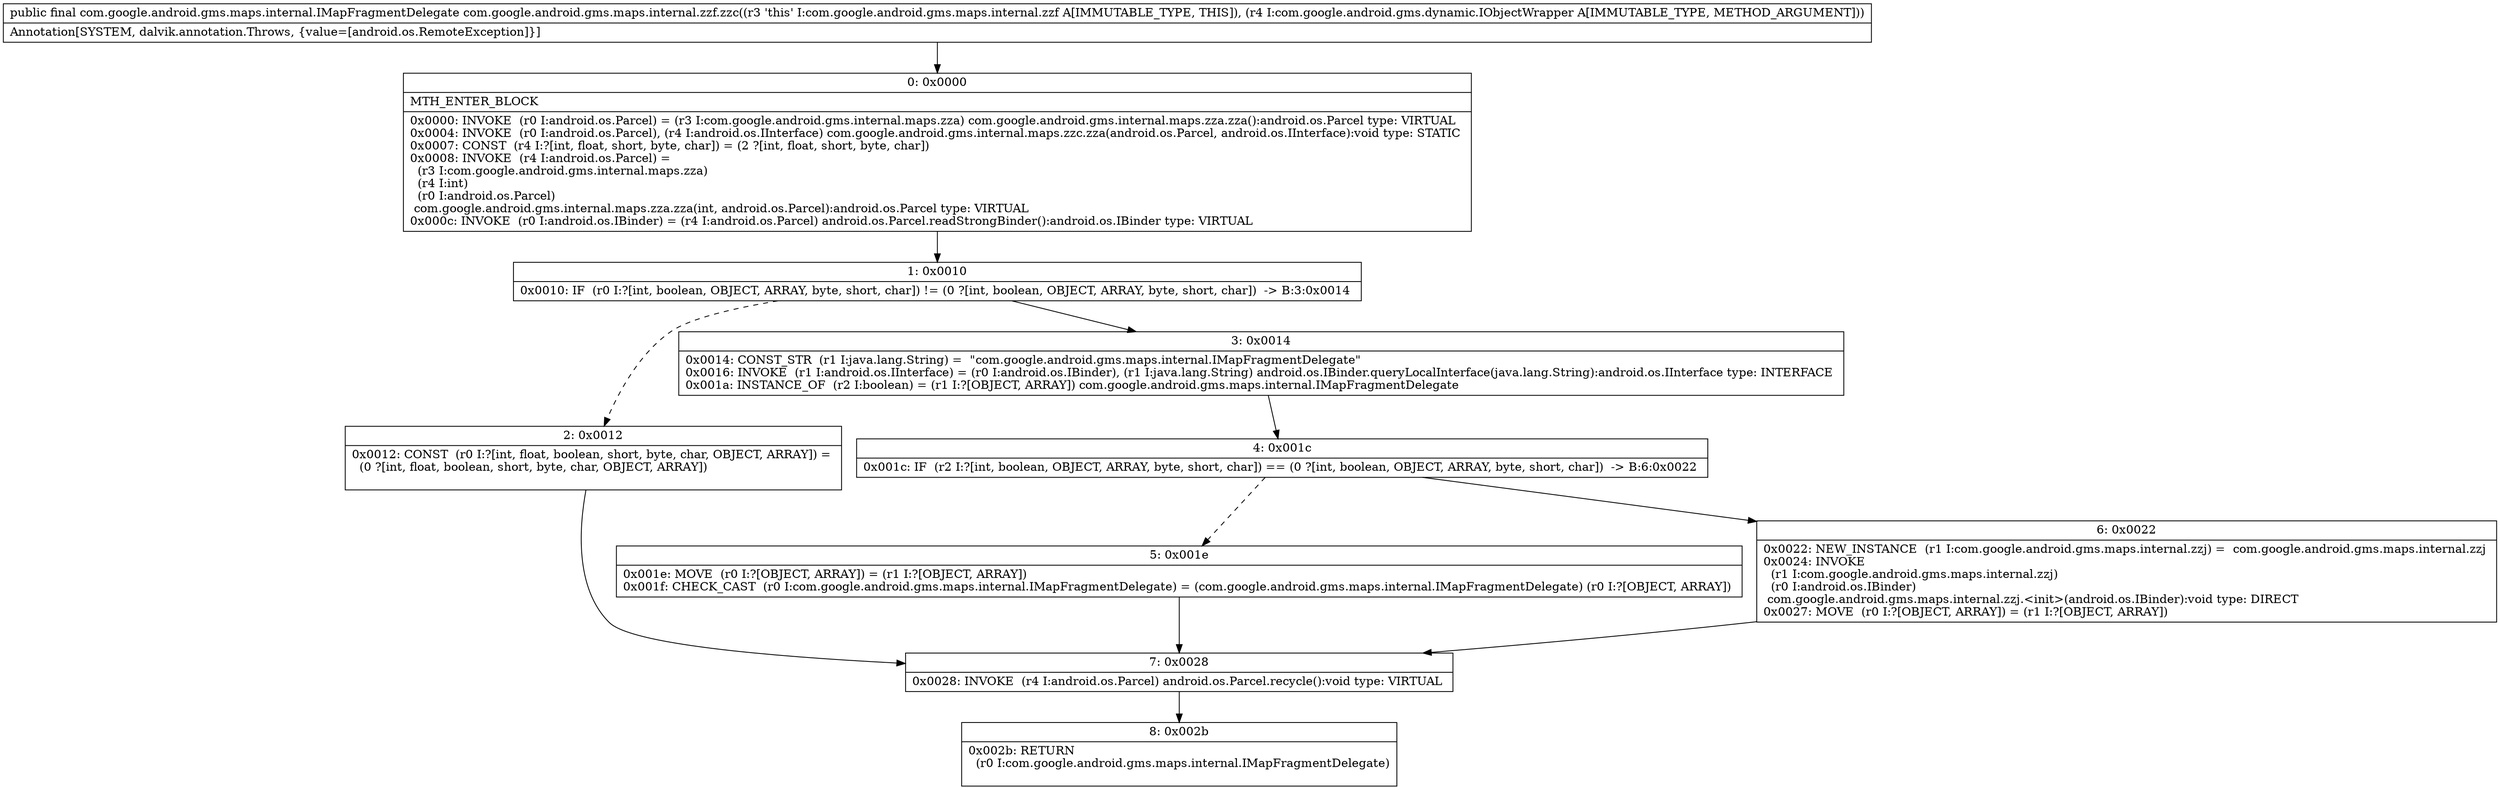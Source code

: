 digraph "CFG forcom.google.android.gms.maps.internal.zzf.zzc(Lcom\/google\/android\/gms\/dynamic\/IObjectWrapper;)Lcom\/google\/android\/gms\/maps\/internal\/IMapFragmentDelegate;" {
Node_0 [shape=record,label="{0\:\ 0x0000|MTH_ENTER_BLOCK\l|0x0000: INVOKE  (r0 I:android.os.Parcel) = (r3 I:com.google.android.gms.internal.maps.zza) com.google.android.gms.internal.maps.zza.zza():android.os.Parcel type: VIRTUAL \l0x0004: INVOKE  (r0 I:android.os.Parcel), (r4 I:android.os.IInterface) com.google.android.gms.internal.maps.zzc.zza(android.os.Parcel, android.os.IInterface):void type: STATIC \l0x0007: CONST  (r4 I:?[int, float, short, byte, char]) = (2 ?[int, float, short, byte, char]) \l0x0008: INVOKE  (r4 I:android.os.Parcel) = \l  (r3 I:com.google.android.gms.internal.maps.zza)\l  (r4 I:int)\l  (r0 I:android.os.Parcel)\l com.google.android.gms.internal.maps.zza.zza(int, android.os.Parcel):android.os.Parcel type: VIRTUAL \l0x000c: INVOKE  (r0 I:android.os.IBinder) = (r4 I:android.os.Parcel) android.os.Parcel.readStrongBinder():android.os.IBinder type: VIRTUAL \l}"];
Node_1 [shape=record,label="{1\:\ 0x0010|0x0010: IF  (r0 I:?[int, boolean, OBJECT, ARRAY, byte, short, char]) != (0 ?[int, boolean, OBJECT, ARRAY, byte, short, char])  \-\> B:3:0x0014 \l}"];
Node_2 [shape=record,label="{2\:\ 0x0012|0x0012: CONST  (r0 I:?[int, float, boolean, short, byte, char, OBJECT, ARRAY]) = \l  (0 ?[int, float, boolean, short, byte, char, OBJECT, ARRAY])\l \l}"];
Node_3 [shape=record,label="{3\:\ 0x0014|0x0014: CONST_STR  (r1 I:java.lang.String) =  \"com.google.android.gms.maps.internal.IMapFragmentDelegate\" \l0x0016: INVOKE  (r1 I:android.os.IInterface) = (r0 I:android.os.IBinder), (r1 I:java.lang.String) android.os.IBinder.queryLocalInterface(java.lang.String):android.os.IInterface type: INTERFACE \l0x001a: INSTANCE_OF  (r2 I:boolean) = (r1 I:?[OBJECT, ARRAY]) com.google.android.gms.maps.internal.IMapFragmentDelegate \l}"];
Node_4 [shape=record,label="{4\:\ 0x001c|0x001c: IF  (r2 I:?[int, boolean, OBJECT, ARRAY, byte, short, char]) == (0 ?[int, boolean, OBJECT, ARRAY, byte, short, char])  \-\> B:6:0x0022 \l}"];
Node_5 [shape=record,label="{5\:\ 0x001e|0x001e: MOVE  (r0 I:?[OBJECT, ARRAY]) = (r1 I:?[OBJECT, ARRAY]) \l0x001f: CHECK_CAST  (r0 I:com.google.android.gms.maps.internal.IMapFragmentDelegate) = (com.google.android.gms.maps.internal.IMapFragmentDelegate) (r0 I:?[OBJECT, ARRAY]) \l}"];
Node_6 [shape=record,label="{6\:\ 0x0022|0x0022: NEW_INSTANCE  (r1 I:com.google.android.gms.maps.internal.zzj) =  com.google.android.gms.maps.internal.zzj \l0x0024: INVOKE  \l  (r1 I:com.google.android.gms.maps.internal.zzj)\l  (r0 I:android.os.IBinder)\l com.google.android.gms.maps.internal.zzj.\<init\>(android.os.IBinder):void type: DIRECT \l0x0027: MOVE  (r0 I:?[OBJECT, ARRAY]) = (r1 I:?[OBJECT, ARRAY]) \l}"];
Node_7 [shape=record,label="{7\:\ 0x0028|0x0028: INVOKE  (r4 I:android.os.Parcel) android.os.Parcel.recycle():void type: VIRTUAL \l}"];
Node_8 [shape=record,label="{8\:\ 0x002b|0x002b: RETURN  \l  (r0 I:com.google.android.gms.maps.internal.IMapFragmentDelegate)\l \l}"];
MethodNode[shape=record,label="{public final com.google.android.gms.maps.internal.IMapFragmentDelegate com.google.android.gms.maps.internal.zzf.zzc((r3 'this' I:com.google.android.gms.maps.internal.zzf A[IMMUTABLE_TYPE, THIS]), (r4 I:com.google.android.gms.dynamic.IObjectWrapper A[IMMUTABLE_TYPE, METHOD_ARGUMENT]))  | Annotation[SYSTEM, dalvik.annotation.Throws, \{value=[android.os.RemoteException]\}]\l}"];
MethodNode -> Node_0;
Node_0 -> Node_1;
Node_1 -> Node_2[style=dashed];
Node_1 -> Node_3;
Node_2 -> Node_7;
Node_3 -> Node_4;
Node_4 -> Node_5[style=dashed];
Node_4 -> Node_6;
Node_5 -> Node_7;
Node_6 -> Node_7;
Node_7 -> Node_8;
}

